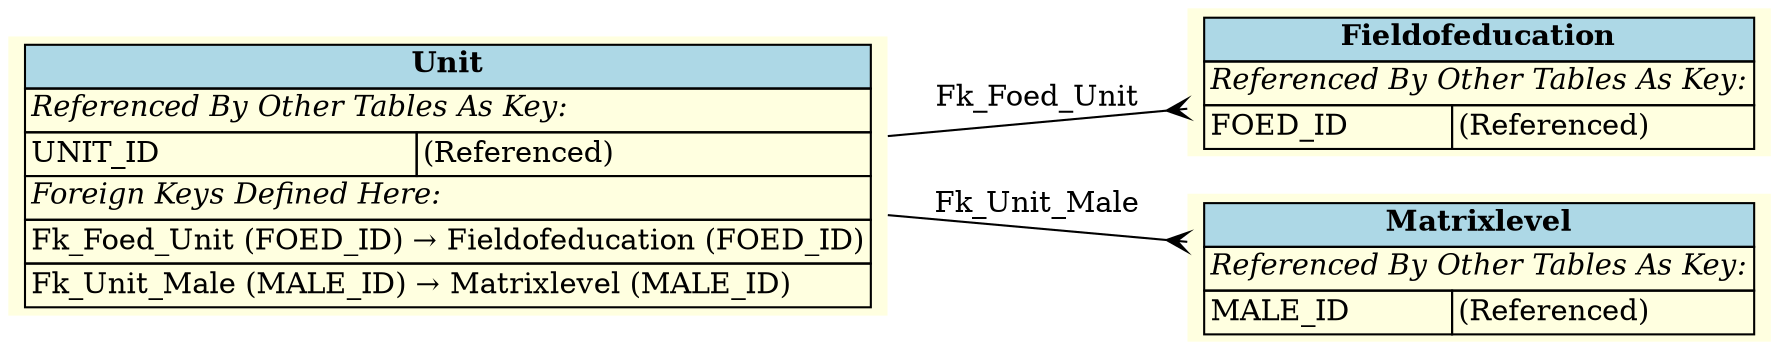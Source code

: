 digraph ERD {
  rankdir=LR;
  node [shape=plaintext, style=filled, fillcolor=lightyellow];
  edge [arrowhead=crow, arrowtail=none, dir=both, labelfontsize=10];

  "Unit" [
    label=<
    <TABLE BORDER="0" CELLBORDER="1" CELLSPACING="0" BGCOLOR="lightyellow">
      <TR><TD COLSPAN="2" BGCOLOR="lightblue"><B>Unit</B></TD></TR>
      <TR><TD COLSPAN="2" ALIGN="LEFT"><I>Referenced By Other Tables As Key:</I></TD></TR>
      <TR><TD ALIGN="LEFT">UNIT_ID</TD><TD ALIGN="LEFT">(Referenced)</TD></TR>
      <TR><TD COLSPAN="2" ALIGN="LEFT"><I>Foreign Keys Defined Here:</I></TD></TR>
      <TR><TD ALIGN="LEFT" COLSPAN="2">Fk_Foed_Unit (FOED_ID) &rarr; Fieldofeducation (FOED_ID)</TD></TR>
      <TR><TD ALIGN="LEFT" COLSPAN="2">Fk_Unit_Male (MALE_ID) &rarr; Matrixlevel (MALE_ID)</TD></TR>
    </TABLE>
    >
  ];

  "Fieldofeducation" [
    label=<
    <TABLE BORDER="0" CELLBORDER="1" CELLSPACING="0" BGCOLOR="lightyellow">
      <TR><TD COLSPAN="2" BGCOLOR="lightblue"><B>Fieldofeducation</B></TD></TR>
      <TR><TD COLSPAN="2" ALIGN="LEFT"><I>Referenced By Other Tables As Key:</I></TD></TR>
      <TR><TD ALIGN="LEFT">FOED_ID</TD><TD ALIGN="LEFT">(Referenced)</TD></TR>
    </TABLE>
    >
  ];

  "Matrixlevel" [
    label=<
    <TABLE BORDER="0" CELLBORDER="1" CELLSPACING="0" BGCOLOR="lightyellow">
      <TR><TD COLSPAN="2" BGCOLOR="lightblue"><B>Matrixlevel</B></TD></TR>
      <TR><TD COLSPAN="2" ALIGN="LEFT"><I>Referenced By Other Tables As Key:</I></TD></TR>
      <TR><TD ALIGN="LEFT">MALE_ID</TD><TD ALIGN="LEFT">(Referenced)</TD></TR>
    </TABLE>
    >
  ];

  "Unit" -> "Fieldofeducation" [label=" Fk_Foed_Unit "];
  "Unit" -> "Matrixlevel" [label=" Fk_Unit_Male "];
}
